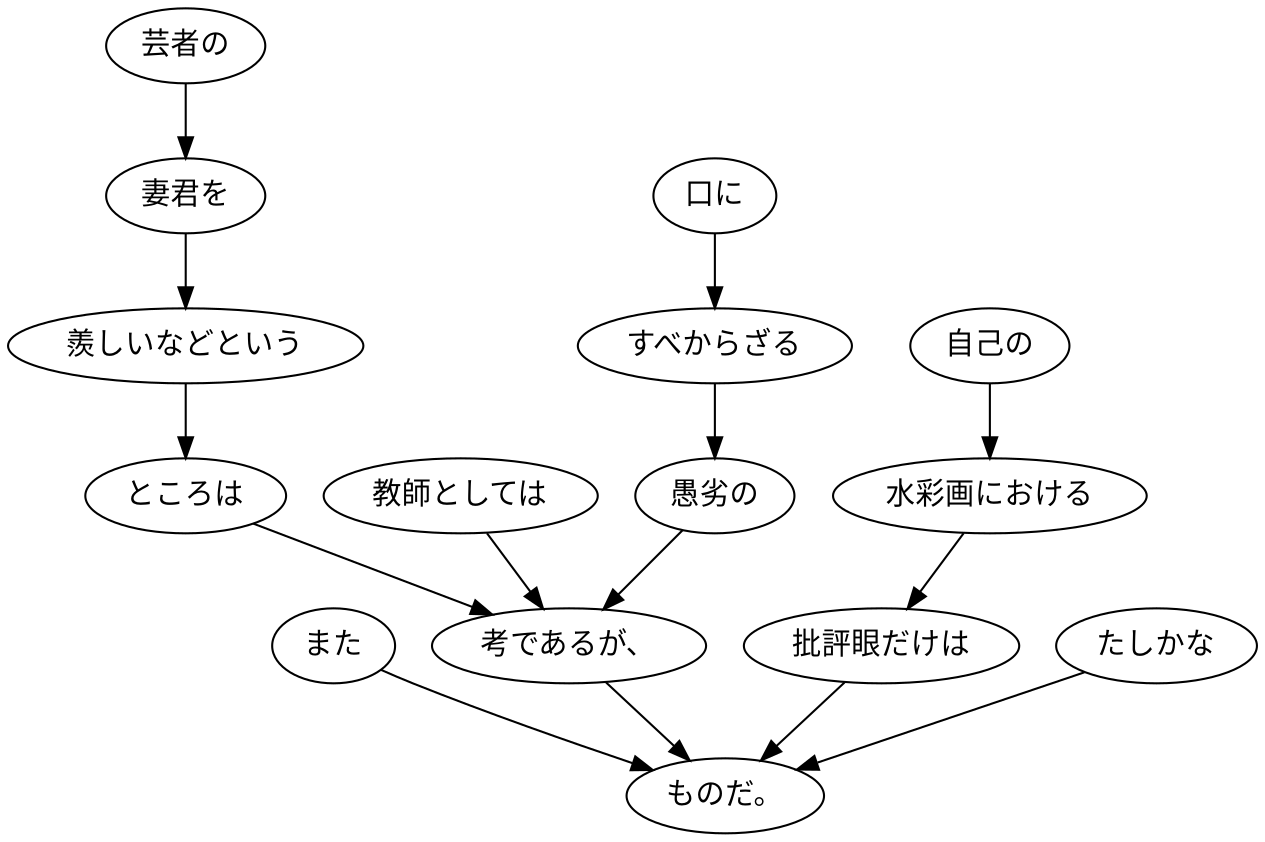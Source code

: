 digraph graph281 {
	node0 [label="また"];
	node1 [label="芸者の"];
	node2 [label="妻君を"];
	node3 [label="羨しいなどという"];
	node4 [label="ところは"];
	node5 [label="教師としては"];
	node6 [label="口に"];
	node7 [label="すべからざる"];
	node8 [label="愚劣の"];
	node9 [label="考であるが、"];
	node10 [label="自己の"];
	node11 [label="水彩画における"];
	node12 [label="批評眼だけは"];
	node13 [label="たしかな"];
	node14 [label="ものだ。"];
	node0 -> node14;
	node1 -> node2;
	node2 -> node3;
	node3 -> node4;
	node4 -> node9;
	node5 -> node9;
	node6 -> node7;
	node7 -> node8;
	node8 -> node9;
	node9 -> node14;
	node10 -> node11;
	node11 -> node12;
	node12 -> node14;
	node13 -> node14;
}
